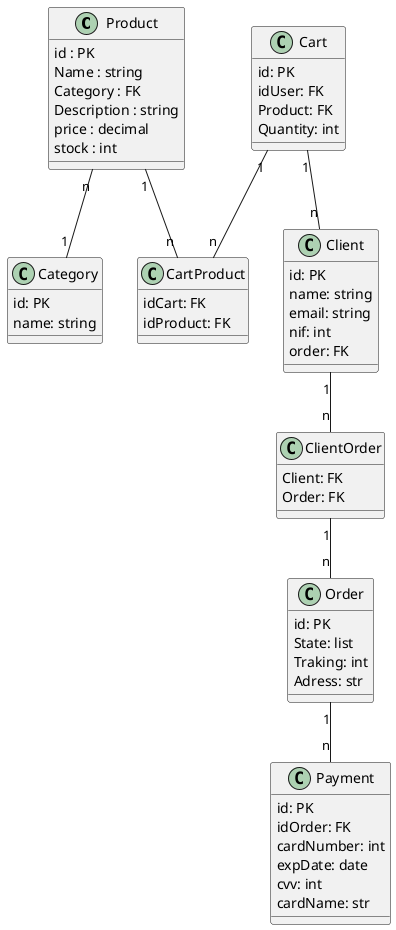 @startuml Farmacia

class Product{
    id : PK
    Name : string
    Category : FK
    Description : string
    price : decimal
    stock : int    
}

class Category{
    id: PK
    name: string
}

class Client{
    id: PK
    name: string
    email: string
    nif: int
    order: FK
    
}
class Order{
    id: PK
    State: list
    Traking: int
    Adress: str
    
}
class ClientOrder{
    Client: FK
    Order: FK
}

class Cart{
    id: PK
    idUser: FK
    Product: FK
    Quantity: int
}

class CartProduct{
    idCart: FK
    idProduct: FK
}

class Payment{
    id: PK
    idOrder: FK
    cardNumber: int
    expDate: date
    cvv: int
    cardName: str

} 

Order "1" -- "n" Payment
Product "1" -- "n" CartProduct
Product "n" -- "1" Category
Cart "1" -- "n" CartProduct
Cart "1" -- "n" Client
Client "1" -- "n" ClientOrder
ClientOrder "1" -- "n" Order

@enduml




